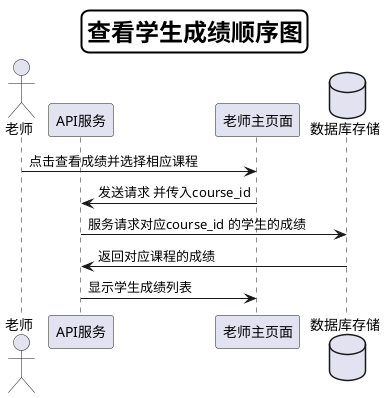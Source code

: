 @startuml
skinparam titleBorderRoundCorner 15
skinparam titleBorderThickness 2
skinparam titleBorderColor #Black
skinparam titleFontSize 24
Title 查看学生成绩顺序图

actor 老师
participant  API服务
participant  老师主页面
database 数据库存储
老师-> 老师主页面:点击查看成绩并选择相应课程
老师主页面->API服务:发送请求 并传入course_id
API服务->数据库存储:服务请求对应course_id 的学生的成绩
数据库存储->API服务:返回对应课程的成绩
API服务->老师主页面:显示学生成绩列表
@enduml
